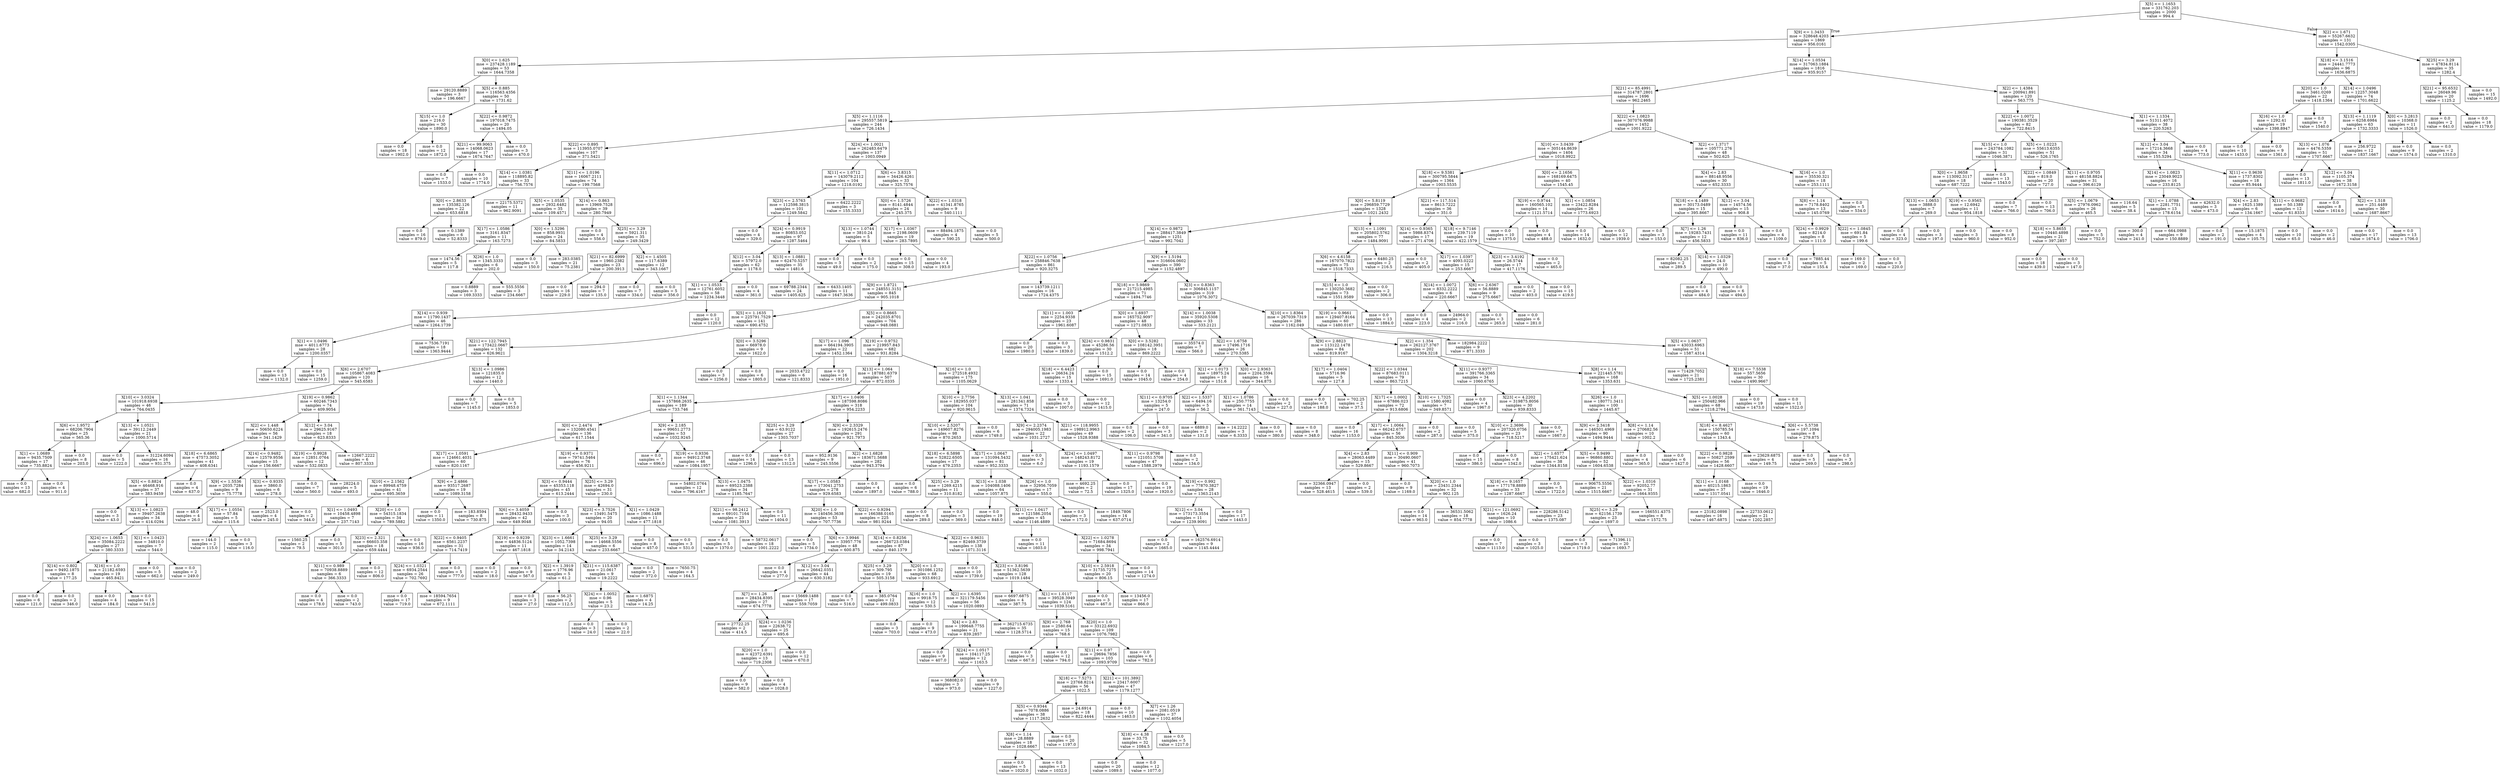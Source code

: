 digraph Tree {
node [shape=box] ;
0 [label="X[5] <= 1.1653\nmse = 331762.203\nsamples = 2000\nvalue = 994.4"] ;
1 [label="X[9] <= 1.3433\nmse = 328648.4203\nsamples = 1869\nvalue = 956.0161"] ;
0 -> 1 [labeldistance=2.5, labelangle=45, headlabel="True"] ;
2 [label="X[0] <= 1.625\nmse = 237428.1189\nsamples = 53\nvalue = 1644.7358"] ;
1 -> 2 ;
3 [label="mse = 29120.8889\nsamples = 3\nvalue = 196.6667"] ;
2 -> 3 ;
4 [label="X[5] <= 0.885\nmse = 116563.4356\nsamples = 50\nvalue = 1731.62"] ;
2 -> 4 ;
5 [label="X[15] <= 1.0\nmse = 216.0\nsamples = 30\nvalue = 1890.0"] ;
4 -> 5 ;
6 [label="mse = 0.0\nsamples = 18\nvalue = 1902.0"] ;
5 -> 6 ;
7 [label="mse = 0.0\nsamples = 12\nvalue = 1872.0"] ;
5 -> 7 ;
8 [label="X[22] <= 0.9872\nmse = 197018.7475\nsamples = 20\nvalue = 1494.05"] ;
4 -> 8 ;
9 [label="X[21] <= 99.9063\nmse = 14068.0623\nsamples = 17\nvalue = 1674.7647"] ;
8 -> 9 ;
10 [label="mse = 0.0\nsamples = 7\nvalue = 1533.0"] ;
9 -> 10 ;
11 [label="mse = 0.0\nsamples = 10\nvalue = 1774.0"] ;
9 -> 11 ;
12 [label="mse = 0.0\nsamples = 3\nvalue = 470.0"] ;
8 -> 12 ;
13 [label="X[14] <= 1.0534\nmse = 317063.1884\nsamples = 1816\nvalue = 935.9157"] ;
1 -> 13 ;
14 [label="X[21] <= 85.4991\nmse = 314787.2801\nsamples = 1696\nvalue = 962.2465"] ;
13 -> 14 ;
15 [label="X[5] <= 1.1116\nmse = 295557.5819\nsamples = 244\nvalue = 726.1434"] ;
14 -> 15 ;
16 [label="X[22] <= 0.895\nmse = 113955.0707\nsamples = 107\nvalue = 371.5421"] ;
15 -> 16 ;
17 [label="X[14] <= 1.0381\nmse = 118895.82\nsamples = 33\nvalue = 756.7576"] ;
16 -> 17 ;
18 [label="X[0] <= 2.8633\nmse = 135382.126\nsamples = 22\nvalue = 653.6818"] ;
17 -> 18 ;
19 [label="mse = 0.0\nsamples = 16\nvalue = 879.0"] ;
18 -> 19 ;
20 [label="mse = 0.1389\nsamples = 6\nvalue = 52.8333"] ;
18 -> 20 ;
21 [label="mse = 22175.5372\nsamples = 11\nvalue = 962.9091"] ;
17 -> 21 ;
22 [label="X[11] <= 1.0196\nmse = 16067.2111\nsamples = 74\nvalue = 199.7568"] ;
16 -> 22 ;
23 [label="X[5] <= 1.0535\nmse = 2932.6482\nsamples = 35\nvalue = 109.4571"] ;
22 -> 23 ;
24 [label="X[17] <= 1.0586\nmse = 3161.8347\nsamples = 11\nvalue = 163.7273"] ;
23 -> 24 ;
25 [label="mse = 1474.56\nsamples = 5\nvalue = 117.8"] ;
24 -> 25 ;
26 [label="X[26] <= 1.0\nmse = 1345.3333\nsamples = 6\nvalue = 202.0"] ;
24 -> 26 ;
27 [label="mse = 0.8889\nsamples = 3\nvalue = 169.3333"] ;
26 -> 27 ;
28 [label="mse = 555.5556\nsamples = 3\nvalue = 234.6667"] ;
26 -> 28 ;
29 [label="X[0] <= 1.5296\nmse = 858.9931\nsamples = 24\nvalue = 84.5833"] ;
23 -> 29 ;
30 [label="mse = 0.0\nsamples = 3\nvalue = 150.0"] ;
29 -> 30 ;
31 [label="mse = 283.0385\nsamples = 21\nvalue = 75.2381"] ;
29 -> 31 ;
32 [label="X[14] <= 0.863\nmse = 13969.7528\nsamples = 39\nvalue = 280.7949"] ;
22 -> 32 ;
33 [label="mse = 0.0\nsamples = 4\nvalue = 556.0"] ;
32 -> 33 ;
34 [label="X[25] <= 3.29\nmse = 5921.311\nsamples = 35\nvalue = 249.3429"] ;
32 -> 34 ;
35 [label="X[21] <= 82.6999\nmse = 1960.2382\nsamples = 23\nvalue = 200.3913"] ;
34 -> 35 ;
36 [label="mse = 0.0\nsamples = 16\nvalue = 229.0"] ;
35 -> 36 ;
37 [label="mse = 294.0\nsamples = 7\nvalue = 135.0"] ;
35 -> 37 ;
38 [label="X[2] <= 1.4505\nmse = 117.6389\nsamples = 12\nvalue = 343.1667"] ;
34 -> 38 ;
39 [label="mse = 0.0\nsamples = 7\nvalue = 334.0"] ;
38 -> 39 ;
40 [label="mse = 0.0\nsamples = 5\nvalue = 356.0"] ;
38 -> 40 ;
41 [label="X[24] <= 1.0021\nmse = 262483.6479\nsamples = 137\nvalue = 1003.0949"] ;
15 -> 41 ;
42 [label="X[11] <= 1.0712\nmse = 143079.2112\nsamples = 104\nvalue = 1218.0192"] ;
41 -> 42 ;
43 [label="X[23] <= 2.5763\nmse = 112598.3815\nsamples = 101\nvalue = 1249.5842"] ;
42 -> 43 ;
44 [label="mse = 0.0\nsamples = 4\nvalue = 329.0"] ;
43 -> 44 ;
45 [label="X[24] <= 0.9919\nmse = 80853.052\nsamples = 97\nvalue = 1287.5464"] ;
43 -> 45 ;
46 [label="X[12] <= 3.04\nmse = 57972.0\nsamples = 62\nvalue = 1178.0"] ;
45 -> 46 ;
47 [label="X[1] <= 1.0533\nmse = 12761.6052\nsamples = 58\nvalue = 1234.3448"] ;
46 -> 47 ;
48 [label="X[14] <= 0.939\nmse = 11790.1437\nsamples = 46\nvalue = 1264.1739"] ;
47 -> 48 ;
49 [label="X[1] <= 1.0496\nmse = 4011.6773\nsamples = 28\nvalue = 1200.0357"] ;
48 -> 49 ;
50 [label="mse = 0.0\nsamples = 13\nvalue = 1132.0"] ;
49 -> 50 ;
51 [label="mse = 0.0\nsamples = 15\nvalue = 1259.0"] ;
49 -> 51 ;
52 [label="mse = 7536.7191\nsamples = 18\nvalue = 1363.9444"] ;
48 -> 52 ;
53 [label="mse = 0.0\nsamples = 12\nvalue = 1120.0"] ;
47 -> 53 ;
54 [label="mse = 0.0\nsamples = 4\nvalue = 361.0"] ;
46 -> 54 ;
55 [label="X[13] <= 1.0881\nmse = 62470.5257\nsamples = 35\nvalue = 1481.6"] ;
45 -> 55 ;
56 [label="mse = 69788.2344\nsamples = 24\nvalue = 1405.625"] ;
55 -> 56 ;
57 [label="mse = 6433.1405\nsamples = 11\nvalue = 1647.3636"] ;
55 -> 57 ;
58 [label="mse = 6422.2222\nsamples = 3\nvalue = 155.3333"] ;
42 -> 58 ;
59 [label="X[6] <= 3.8315\nmse = 34426.4261\nsamples = 33\nvalue = 325.7576"] ;
41 -> 59 ;
60 [label="X[0] <= 1.5726\nmse = 8141.4844\nsamples = 24\nvalue = 245.375"] ;
59 -> 60 ;
61 [label="X[13] <= 1.0744\nmse = 3810.24\nsamples = 5\nvalue = 99.4"] ;
60 -> 61 ;
62 [label="mse = 0.0\nsamples = 3\nvalue = 49.0"] ;
61 -> 62 ;
63 [label="mse = 0.0\nsamples = 2\nvalue = 175.0"] ;
61 -> 63 ;
64 [label="X[17] <= 1.0367\nmse = 2198.0609\nsamples = 19\nvalue = 283.7895"] ;
60 -> 64 ;
65 [label="mse = 0.0\nsamples = 15\nvalue = 308.0"] ;
64 -> 65 ;
66 [label="mse = 0.0\nsamples = 4\nvalue = 193.0"] ;
64 -> 66 ;
67 [label="X[22] <= 1.0318\nmse = 41341.8765\nsamples = 9\nvalue = 540.1111"] ;
59 -> 67 ;
68 [label="mse = 88494.1875\nsamples = 4\nvalue = 590.25"] ;
67 -> 68 ;
69 [label="mse = 0.0\nsamples = 5\nvalue = 500.0"] ;
67 -> 69 ;
70 [label="X[22] <= 1.0823\nmse = 307076.9988\nsamples = 1452\nvalue = 1001.9222"] ;
14 -> 70 ;
71 [label="X[10] <= 3.0439\nmse = 305144.8639\nsamples = 1404\nvalue = 1018.9922"] ;
70 -> 71 ;
72 [label="X[18] <= 9.5381\nmse = 300795.5844\nsamples = 1364\nvalue = 1003.5535"] ;
71 -> 72 ;
73 [label="X[0] <= 5.8119\nmse = 296859.7729\nsamples = 1328\nvalue = 1021.2432"] ;
72 -> 73 ;
74 [label="X[14] <= 0.9872\nmse = 288417.3849\nsamples = 1251\nvalue = 992.7042"] ;
73 -> 74 ;
75 [label="X[22] <= 1.0756\nmse = 258846.7638\nsamples = 861\nvalue = 920.3275"] ;
74 -> 75 ;
76 [label="X[9] <= 1.8721\nmse = 248551.3151\nsamples = 845\nvalue = 905.1018"] ;
75 -> 76 ;
77 [label="X[5] <= 1.1635\nmse = 225791.7529\nsamples = 141\nvalue = 690.4752"] ;
76 -> 77 ;
78 [label="X[21] <= 122.7945\nmse = 173422.0667\nsamples = 132\nvalue = 626.9621"] ;
77 -> 78 ;
79 [label="X[6] <= 2.6707\nmse = 105867.4083\nsamples = 120\nvalue = 545.6583"] ;
78 -> 79 ;
80 [label="X[10] <= 3.0324\nmse = 101918.6938\nsamples = 46\nvalue = 764.0435"] ;
79 -> 80 ;
81 [label="X[6] <= 1.9572\nmse = 68206.7904\nsamples = 25\nvalue = 565.36"] ;
80 -> 81 ;
82 [label="X[1] <= 1.0689\nmse = 9435.7509\nsamples = 17\nvalue = 735.8824"] ;
81 -> 82 ;
83 [label="mse = 0.0\nsamples = 13\nvalue = 682.0"] ;
82 -> 83 ;
84 [label="mse = 0.0\nsamples = 4\nvalue = 911.0"] ;
82 -> 84 ;
85 [label="mse = 0.0\nsamples = 8\nvalue = 203.0"] ;
81 -> 85 ;
86 [label="X[13] <= 1.0521\nmse = 39112.2449\nsamples = 21\nvalue = 1000.5714"] ;
80 -> 86 ;
87 [label="mse = 0.0\nsamples = 5\nvalue = 1222.0"] ;
86 -> 87 ;
88 [label="mse = 31224.6094\nsamples = 16\nvalue = 931.375"] ;
86 -> 88 ;
89 [label="X[19] <= 0.9862\nmse = 60246.7343\nsamples = 74\nvalue = 409.9054"] ;
79 -> 89 ;
90 [label="X[2] <= 1.448\nmse = 50650.6224\nsamples = 56\nvalue = 341.1429"] ;
89 -> 90 ;
91 [label="X[18] <= 6.6865\nmse = 47573.3052\nsamples = 41\nvalue = 408.6341"] ;
90 -> 91 ;
92 [label="X[5] <= 0.8824\nmse = 46468.916\nsamples = 37\nvalue = 383.9459"] ;
91 -> 92 ;
93 [label="mse = 0.0\nsamples = 3\nvalue = 43.0"] ;
92 -> 93 ;
94 [label="X[13] <= 1.0823\nmse = 39407.2638\nsamples = 34\nvalue = 414.0294"] ;
92 -> 94 ;
95 [label="X[24] <= 1.0653\nmse = 35084.2222\nsamples = 27\nvalue = 380.3333"] ;
94 -> 95 ;
96 [label="X[14] <= 0.802\nmse = 9492.1875\nsamples = 8\nvalue = 177.25"] ;
95 -> 96 ;
97 [label="mse = 0.0\nsamples = 6\nvalue = 121.0"] ;
96 -> 97 ;
98 [label="mse = 0.0\nsamples = 2\nvalue = 346.0"] ;
96 -> 98 ;
99 [label="X[16] <= 1.0\nmse = 21182.6593\nsamples = 19\nvalue = 465.8421"] ;
95 -> 99 ;
100 [label="mse = 0.0\nsamples = 4\nvalue = 184.0"] ;
99 -> 100 ;
101 [label="mse = 0.0\nsamples = 15\nvalue = 541.0"] ;
99 -> 101 ;
102 [label="X[1] <= 1.0423\nmse = 34810.0\nsamples = 7\nvalue = 544.0"] ;
94 -> 102 ;
103 [label="mse = 0.0\nsamples = 5\nvalue = 662.0"] ;
102 -> 103 ;
104 [label="mse = 0.0\nsamples = 2\nvalue = 249.0"] ;
102 -> 104 ;
105 [label="mse = 0.0\nsamples = 4\nvalue = 637.0"] ;
91 -> 105 ;
106 [label="X[14] <= 0.9482\nmse = 12579.9556\nsamples = 15\nvalue = 156.6667"] ;
90 -> 106 ;
107 [label="X[9] <= 1.5536\nmse = 2035.7284\nsamples = 9\nvalue = 75.7778"] ;
106 -> 107 ;
108 [label="mse = 48.0\nsamples = 4\nvalue = 26.0"] ;
107 -> 108 ;
109 [label="X[17] <= 1.0554\nmse = 57.84\nsamples = 5\nvalue = 115.6"] ;
107 -> 109 ;
110 [label="mse = 144.0\nsamples = 2\nvalue = 115.0"] ;
109 -> 110 ;
111 [label="mse = 0.0\nsamples = 3\nvalue = 116.0"] ;
109 -> 111 ;
112 [label="X[3] <= 0.9335\nmse = 3860.0\nsamples = 6\nvalue = 278.0"] ;
106 -> 112 ;
113 [label="mse = 2523.0\nsamples = 4\nvalue = 245.0"] ;
112 -> 113 ;
114 [label="mse = 0.0\nsamples = 2\nvalue = 344.0"] ;
112 -> 114 ;
115 [label="X[12] <= 3.04\nmse = 29625.9167\nsamples = 18\nvalue = 623.8333"] ;
89 -> 115 ;
116 [label="X[19] <= 0.9928\nmse = 12851.0764\nsamples = 12\nvalue = 532.0833"] ;
115 -> 116 ;
117 [label="mse = 0.0\nsamples = 7\nvalue = 560.0"] ;
116 -> 117 ;
118 [label="mse = 28224.0\nsamples = 5\nvalue = 493.0"] ;
116 -> 118 ;
119 [label="mse = 12667.2222\nsamples = 6\nvalue = 807.3333"] ;
115 -> 119 ;
120 [label="X[13] <= 1.0986\nmse = 121835.0\nsamples = 12\nvalue = 1440.0"] ;
78 -> 120 ;
121 [label="mse = 0.0\nsamples = 7\nvalue = 1145.0"] ;
120 -> 121 ;
122 [label="mse = 0.0\nsamples = 5\nvalue = 1853.0"] ;
120 -> 122 ;
123 [label="X[0] <= 3.5296\nmse = 66978.0\nsamples = 9\nvalue = 1622.0"] ;
77 -> 123 ;
124 [label="mse = 0.0\nsamples = 3\nvalue = 1256.0"] ;
123 -> 124 ;
125 [label="mse = 0.0\nsamples = 6\nvalue = 1805.0"] ;
123 -> 125 ;
126 [label="X[5] <= 0.8665\nmse = 242035.8701\nsamples = 704\nvalue = 948.0881"] ;
76 -> 126 ;
127 [label="X[17] <= 1.096\nmse = 664194.3905\nsamples = 22\nvalue = 1452.1364"] ;
126 -> 127 ;
128 [label="mse = 2033.4722\nsamples = 6\nvalue = 121.8333"] ;
127 -> 128 ;
129 [label="mse = 0.0\nsamples = 16\nvalue = 1951.0"] ;
127 -> 129 ;
130 [label="X[19] <= 0.9752\nmse = 219957.843\nsamples = 682\nvalue = 931.8284"] ;
126 -> 130 ;
131 [label="X[13] <= 1.064\nmse = 187881.6379\nsamples = 507\nvalue = 872.0335"] ;
130 -> 131 ;
132 [label="X[1] <= 1.1344\nmse = 157868.2635\nsamples = 189\nvalue = 733.746"] ;
131 -> 132 ;
133 [label="X[0] <= 2.4474\nmse = 132080.4541\nsamples = 136\nvalue = 617.1544"] ;
132 -> 133 ;
134 [label="X[17] <= 1.0591\nmse = 124661.4031\nsamples = 60\nvalue = 820.1167"] ;
133 -> 134 ;
135 [label="X[10] <= 2.1562\nmse = 89948.4759\nsamples = 41\nvalue = 695.3659"] ;
134 -> 135 ;
136 [label="X[1] <= 1.0493\nmse = 10458.4898\nsamples = 7\nvalue = 237.7143"] ;
135 -> 136 ;
137 [label="mse = 1560.25\nsamples = 2\nvalue = 79.5"] ;
136 -> 137 ;
138 [label="mse = 0.0\nsamples = 5\nvalue = 301.0"] ;
136 -> 138 ;
139 [label="X[20] <= 1.0\nmse = 54315.1834\nsamples = 34\nvalue = 789.5882"] ;
135 -> 139 ;
140 [label="X[23] <= 2.321\nmse = 66603.358\nsamples = 18\nvalue = 659.4444"] ;
139 -> 140 ;
141 [label="X[11] <= 0.989\nmse = 70938.8889\nsamples = 6\nvalue = 366.3333"] ;
140 -> 141 ;
142 [label="mse = 0.0\nsamples = 4\nvalue = 178.0"] ;
141 -> 142 ;
143 [label="mse = 0.0\nsamples = 2\nvalue = 743.0"] ;
141 -> 143 ;
144 [label="mse = 0.0\nsamples = 12\nvalue = 806.0"] ;
140 -> 144 ;
145 [label="mse = 0.0\nsamples = 16\nvalue = 936.0"] ;
139 -> 145 ;
146 [label="X[9] <= 2.4866\nmse = 93517.2687\nsamples = 19\nvalue = 1089.3158"] ;
134 -> 146 ;
147 [label="mse = 0.0\nsamples = 11\nvalue = 1350.0"] ;
146 -> 147 ;
148 [label="mse = 183.8594\nsamples = 8\nvalue = 730.875"] ;
146 -> 148 ;
149 [label="X[19] <= 0.9371\nmse = 79741.5464\nsamples = 76\nvalue = 456.9211"] ;
133 -> 149 ;
150 [label="X[3] <= 0.9444\nmse = 45353.118\nsamples = 45\nvalue = 613.2444"] ;
149 -> 150 ;
151 [label="X[6] <= 3.4059\nmse = 28432.9433\nsamples = 42\nvalue = 649.9048"] ;
150 -> 151 ;
152 [label="X[22] <= 0.9405\nmse = 6561.2237\nsamples = 31\nvalue = 714.7419"] ;
151 -> 152 ;
153 [label="X[24] <= 1.0321\nmse = 6934.2544\nsamples = 26\nvalue = 702.7692"] ;
152 -> 153 ;
154 [label="mse = 0.0\nsamples = 17\nvalue = 719.0"] ;
153 -> 154 ;
155 [label="mse = 18594.7654\nsamples = 9\nvalue = 672.1111"] ;
153 -> 155 ;
156 [label="mse = 0.0\nsamples = 5\nvalue = 777.0"] ;
152 -> 156 ;
157 [label="X[19] <= 0.9239\nmse = 44836.5124\nsamples = 11\nvalue = 467.1818"] ;
151 -> 157 ;
158 [label="mse = 0.0\nsamples = 2\nvalue = 18.0"] ;
157 -> 158 ;
159 [label="mse = 0.0\nsamples = 9\nvalue = 567.0"] ;
157 -> 159 ;
160 [label="mse = 0.0\nsamples = 3\nvalue = 100.0"] ;
150 -> 160 ;
161 [label="X[25] <= 3.29\nmse = 42694.0\nsamples = 31\nvalue = 230.0"] ;
149 -> 161 ;
162 [label="X[23] <= 3.7526\nmse = 13491.5475\nsamples = 20\nvalue = 94.05"] ;
161 -> 162 ;
163 [label="X[23] <= 1.6661\nmse = 1052.7398\nsamples = 14\nvalue = 34.2143"] ;
162 -> 163 ;
164 [label="X[2] <= 1.3919\nmse = 1776.96\nsamples = 5\nvalue = 61.2"] ;
163 -> 164 ;
165 [label="mse = 0.0\nsamples = 3\nvalue = 27.0"] ;
164 -> 165 ;
166 [label="mse = 56.25\nsamples = 2\nvalue = 112.5"] ;
164 -> 166 ;
167 [label="X[21] <= 115.6387\nmse = 21.0617\nsamples = 9\nvalue = 19.2222"] ;
163 -> 167 ;
168 [label="X[24] <= 1.0052\nmse = 0.96\nsamples = 5\nvalue = 23.2"] ;
167 -> 168 ;
169 [label="mse = 0.0\nsamples = 3\nvalue = 24.0"] ;
168 -> 169 ;
170 [label="mse = 0.0\nsamples = 2\nvalue = 22.0"] ;
168 -> 170 ;
171 [label="mse = 1.6875\nsamples = 4\nvalue = 14.25"] ;
167 -> 171 ;
172 [label="X[25] <= 3.29\nmse = 14668.5556\nsamples = 6\nvalue = 233.6667"] ;
162 -> 172 ;
173 [label="mse = 0.0\nsamples = 2\nvalue = 372.0"] ;
172 -> 173 ;
174 [label="mse = 7650.75\nsamples = 4\nvalue = 164.5"] ;
172 -> 174 ;
175 [label="X[1] <= 1.0429\nmse = 1086.1488\nsamples = 11\nvalue = 477.1818"] ;
161 -> 175 ;
176 [label="mse = 0.0\nsamples = 8\nvalue = 457.0"] ;
175 -> 176 ;
177 [label="mse = 0.0\nsamples = 3\nvalue = 531.0"] ;
175 -> 177 ;
178 [label="X[9] <= 2.185\nmse = 99651.2773\nsamples = 53\nvalue = 1032.9245"] ;
132 -> 178 ;
179 [label="mse = 0.0\nsamples = 7\nvalue = 696.0"] ;
178 -> 179 ;
180 [label="X[19] <= 0.9336\nmse = 94912.3748\nsamples = 46\nvalue = 1084.1957"] ;
178 -> 180 ;
181 [label="mse = 54802.0764\nsamples = 12\nvalue = 796.4167"] ;
180 -> 181 ;
182 [label="X[13] <= 1.0475\nmse = 69523.2388\nsamples = 34\nvalue = 1185.7647"] ;
180 -> 182 ;
183 [label="X[21] <= 98.2412\nmse = 69101.7164\nsamples = 23\nvalue = 1081.3913"] ;
182 -> 183 ;
184 [label="mse = 0.0\nsamples = 5\nvalue = 1370.0"] ;
183 -> 184 ;
185 [label="mse = 58732.0617\nsamples = 18\nvalue = 1001.2222"] ;
183 -> 185 ;
186 [label="mse = 0.0\nsamples = 11\nvalue = 1404.0"] ;
182 -> 186 ;
187 [label="X[17] <= 1.0406\nmse = 187598.8086\nsamples = 318\nvalue = 954.2233"] ;
131 -> 187 ;
188 [label="X[25] <= 3.29\nmse = 63.9122\nsamples = 27\nvalue = 1303.7037"] ;
187 -> 188 ;
189 [label="mse = 0.0\nsamples = 14\nvalue = 1296.0"] ;
188 -> 189 ;
190 [label="mse = 0.0\nsamples = 13\nvalue = 1312.0"] ;
188 -> 190 ;
191 [label="X[9] <= 2.3329\nmse = 192615.2476\nsamples = 291\nvalue = 921.7973"] ;
187 -> 191 ;
192 [label="mse = 952.9136\nsamples = 9\nvalue = 245.5556"] ;
191 -> 192 ;
193 [label="X[2] <= 1.6828\nmse = 183671.5688\nsamples = 282\nvalue = 943.3794"] ;
191 -> 193 ;
194 [label="X[17] <= 1.0583\nmse = 173041.2753\nsamples = 278\nvalue = 929.6583"] ;
193 -> 194 ;
195 [label="X[20] <= 1.0\nmse = 140456.3638\nsamples = 53\nvalue = 707.7736"] ;
194 -> 195 ;
196 [label="mse = 0.0\nsamples = 5\nvalue = 1734.0"] ;
195 -> 196 ;
197 [label="X[6] <= 3.9946\nmse = 33957.776\nsamples = 48\nvalue = 600.875"] ;
195 -> 197 ;
198 [label="mse = 0.0\nsamples = 4\nvalue = 277.0"] ;
197 -> 198 ;
199 [label="X[12] <= 3.04\nmse = 26642.0351\nsamples = 44\nvalue = 630.3182"] ;
197 -> 199 ;
200 [label="X[7] <= 1.26\nmse = 28434.8395\nsamples = 27\nvalue = 674.7778"] ;
199 -> 200 ;
201 [label="mse = 27722.25\nsamples = 2\nvalue = 414.5"] ;
200 -> 201 ;
202 [label="X[24] <= 1.0236\nmse = 22638.72\nsamples = 25\nvalue = 695.6"] ;
200 -> 202 ;
203 [label="X[20] <= 1.0\nmse = 42372.6391\nsamples = 13\nvalue = 719.2308"] ;
202 -> 203 ;
204 [label="mse = 0.0\nsamples = 9\nvalue = 582.0"] ;
203 -> 204 ;
205 [label="mse = 0.0\nsamples = 4\nvalue = 1028.0"] ;
203 -> 205 ;
206 [label="mse = 0.0\nsamples = 12\nvalue = 670.0"] ;
202 -> 206 ;
207 [label="mse = 15669.1488\nsamples = 17\nvalue = 559.7059"] ;
199 -> 207 ;
208 [label="X[22] <= 0.9294\nmse = 166388.0165\nsamples = 225\nvalue = 981.9244"] ;
194 -> 208 ;
209 [label="X[14] <= 0.8256\nmse = 266723.0384\nsamples = 87\nvalue = 840.1379"] ;
208 -> 209 ;
210 [label="X[25] <= 3.29\nmse = 309.795\nsamples = 19\nvalue = 505.3158"] ;
209 -> 210 ;
211 [label="mse = 0.0\nsamples = 7\nvalue = 516.0"] ;
210 -> 211 ;
212 [label="mse = 385.0764\nsamples = 12\nvalue = 499.0833"] ;
210 -> 212 ;
213 [label="X[20] <= 1.0\nmse = 301086.1252\nsamples = 68\nvalue = 933.6912"] ;
209 -> 213 ;
214 [label="X[16] <= 1.0\nmse = 9918.75\nsamples = 12\nvalue = 530.5"] ;
213 -> 214 ;
215 [label="mse = 0.0\nsamples = 3\nvalue = 703.0"] ;
214 -> 215 ;
216 [label="mse = 0.0\nsamples = 9\nvalue = 473.0"] ;
214 -> 216 ;
217 [label="X[2] <= 1.6395\nmse = 321179.5456\nsamples = 56\nvalue = 1020.0893"] ;
213 -> 217 ;
218 [label="X[4] <= 2.83\nmse = 199648.7755\nsamples = 21\nvalue = 839.2857"] ;
217 -> 218 ;
219 [label="mse = 0.0\nsamples = 9\nvalue = 407.0"] ;
218 -> 219 ;
220 [label="X[24] <= 1.0517\nmse = 104117.25\nsamples = 12\nvalue = 1163.5"] ;
218 -> 220 ;
221 [label="mse = 368082.0\nsamples = 3\nvalue = 973.0"] ;
220 -> 221 ;
222 [label="mse = 0.0\nsamples = 9\nvalue = 1227.0"] ;
220 -> 222 ;
223 [label="mse = 362715.6735\nsamples = 35\nvalue = 1128.5714"] ;
217 -> 223 ;
224 [label="X[22] <= 0.9631\nmse = 82469.3739\nsamples = 138\nvalue = 1071.3116"] ;
208 -> 224 ;
225 [label="mse = 0.0\nsamples = 10\nvalue = 1739.0"] ;
224 -> 225 ;
226 [label="X[23] <= 3.8196\nmse = 51362.5639\nsamples = 128\nvalue = 1019.1484"] ;
224 -> 226 ;
227 [label="mse = 6697.6875\nsamples = 4\nvalue = 387.75"] ;
226 -> 227 ;
228 [label="X[1] <= 1.0117\nmse = 39528.3949\nsamples = 124\nvalue = 1039.5161"] ;
226 -> 228 ;
229 [label="X[9] <= 2.768\nmse = 2580.64\nsamples = 15\nvalue = 768.6"] ;
228 -> 229 ;
230 [label="mse = 0.0\nsamples = 3\nvalue = 667.0"] ;
229 -> 230 ;
231 [label="mse = 0.0\nsamples = 12\nvalue = 794.0"] ;
229 -> 231 ;
232 [label="X[20] <= 1.0\nmse = 33122.6932\nsamples = 109\nvalue = 1076.7982"] ;
228 -> 232 ;
233 [label="X[11] <= 0.97\nmse = 29694.7856\nsamples = 103\nvalue = 1093.9709"] ;
232 -> 233 ;
234 [label="X[18] <= 7.5273\nmse = 23768.8214\nsamples = 56\nvalue = 1022.5"] ;
233 -> 234 ;
235 [label="X[5] <= 0.9344\nmse = 7078.0886\nsamples = 38\nvalue = 1117.2632"] ;
234 -> 235 ;
236 [label="X[8] <= 1.14\nmse = 28.8889\nsamples = 18\nvalue = 1028.6667"] ;
235 -> 236 ;
237 [label="mse = 0.0\nsamples = 5\nvalue = 1020.0"] ;
236 -> 237 ;
238 [label="mse = 0.0\nsamples = 13\nvalue = 1032.0"] ;
236 -> 238 ;
239 [label="mse = 0.0\nsamples = 20\nvalue = 1197.0"] ;
235 -> 239 ;
240 [label="mse = 24.6914\nsamples = 18\nvalue = 822.4444"] ;
234 -> 240 ;
241 [label="X[21] <= 101.3892\nmse = 23417.6007\nsamples = 47\nvalue = 1179.1277"] ;
233 -> 241 ;
242 [label="mse = 0.0\nsamples = 10\nvalue = 1463.0"] ;
241 -> 242 ;
243 [label="X[7] <= 1.26\nmse = 2081.0519\nsamples = 37\nvalue = 1102.4054"] ;
241 -> 243 ;
244 [label="X[18] <= 4.38\nmse = 33.75\nsamples = 32\nvalue = 1084.5"] ;
243 -> 244 ;
245 [label="mse = 0.0\nsamples = 20\nvalue = 1089.0"] ;
244 -> 245 ;
246 [label="mse = 0.0\nsamples = 12\nvalue = 1077.0"] ;
244 -> 246 ;
247 [label="mse = 0.0\nsamples = 5\nvalue = 1217.0"] ;
243 -> 247 ;
248 [label="mse = 0.0\nsamples = 6\nvalue = 782.0"] ;
232 -> 248 ;
249 [label="mse = 0.0\nsamples = 4\nvalue = 1897.0"] ;
193 -> 249 ;
250 [label="X[16] <= 1.0\nmse = 272518.4932\nsamples = 175\nvalue = 1105.0629"] ;
130 -> 250 ;
251 [label="X[10] <= 2.7756\nmse = 182955.037\nsamples = 104\nvalue = 920.9615"] ;
250 -> 251 ;
252 [label="X[10] <= 2.5207\nmse = 149607.8276\nsamples = 98\nvalue = 870.2653"] ;
251 -> 252 ;
253 [label="X[18] <= 6.5898\nmse = 52822.6505\nsamples = 17\nvalue = 479.2353"] ;
252 -> 253 ;
254 [label="mse = 0.0\nsamples = 6\nvalue = 788.0"] ;
253 -> 254 ;
255 [label="X[25] <= 3.29\nmse = 1269.4215\nsamples = 11\nvalue = 310.8182"] ;
253 -> 255 ;
256 [label="mse = 0.0\nsamples = 8\nvalue = 289.0"] ;
255 -> 256 ;
257 [label="mse = 0.0\nsamples = 3\nvalue = 369.0"] ;
255 -> 257 ;
258 [label="X[17] <= 1.0647\nmse = 131094.5432\nsamples = 81\nvalue = 952.3333"] ;
252 -> 258 ;
259 [label="X[13] <= 1.038\nmse = 104088.1406\nsamples = 64\nvalue = 1057.875"] ;
258 -> 259 ;
260 [label="mse = 0.0\nsamples = 19\nvalue = 848.0"] ;
259 -> 260 ;
261 [label="X[11] <= 1.0417\nmse = 121586.2054\nsamples = 45\nvalue = 1146.4889"] ;
259 -> 261 ;
262 [label="mse = 0.0\nsamples = 11\nvalue = 1603.0"] ;
261 -> 262 ;
263 [label="X[22] <= 1.0278\nmse = 71684.8694\nsamples = 34\nvalue = 998.7941"] ;
261 -> 263 ;
264 [label="X[10] <= 2.5918\nmse = 31735.7275\nsamples = 20\nvalue = 806.15"] ;
263 -> 264 ;
265 [label="mse = 0.0\nsamples = 3\nvalue = 467.0"] ;
264 -> 265 ;
266 [label="mse = 13456.0\nsamples = 17\nvalue = 866.0"] ;
264 -> 266 ;
267 [label="mse = 0.0\nsamples = 14\nvalue = 1274.0"] ;
263 -> 267 ;
268 [label="X[26] <= 1.0\nmse = 32956.7059\nsamples = 17\nvalue = 555.0"] ;
258 -> 268 ;
269 [label="mse = 0.0\nsamples = 3\nvalue = 172.0"] ;
268 -> 269 ;
270 [label="mse = 1849.7806\nsamples = 14\nvalue = 637.0714"] ;
268 -> 270 ;
271 [label="mse = 0.0\nsamples = 6\nvalue = 1749.0"] ;
251 -> 271 ;
272 [label="X[13] <= 1.041\nmse = 281341.858\nsamples = 71\nvalue = 1374.7324"] ;
250 -> 272 ;
273 [label="X[9] <= 2.2374\nmse = 294005.1983\nsamples = 22\nvalue = 1031.2727"] ;
272 -> 273 ;
274 [label="mse = 0.0\nsamples = 3\nvalue = 6.0"] ;
273 -> 274 ;
275 [label="X[24] <= 1.0497\nmse = 148243.8172\nsamples = 19\nvalue = 1193.1579"] ;
273 -> 275 ;
276 [label="mse = 4692.25\nsamples = 2\nvalue = 72.5"] ;
275 -> 276 ;
277 [label="mse = 0.0\nsamples = 17\nvalue = 1325.0"] ;
275 -> 277 ;
278 [label="X[21] <= 118.9955\nmse = 198912.9963\nsamples = 49\nvalue = 1528.9388"] ;
272 -> 278 ;
279 [label="X[11] <= 0.9798\nmse = 121051.5708\nsamples = 47\nvalue = 1588.2979"] ;
278 -> 279 ;
280 [label="mse = 0.0\nsamples = 19\nvalue = 1920.0"] ;
279 -> 280 ;
281 [label="X[19] <= 0.992\nmse = 77870.3827\nsamples = 28\nvalue = 1363.2143"] ;
279 -> 281 ;
282 [label="X[12] <= 3.04\nmse = 173173.3554\nsamples = 11\nvalue = 1239.9091"] ;
281 -> 282 ;
283 [label="mse = 0.0\nsamples = 2\nvalue = 1665.0"] ;
282 -> 283 ;
284 [label="mse = 162576.6914\nsamples = 9\nvalue = 1145.4444"] ;
282 -> 284 ;
285 [label="mse = 0.0\nsamples = 17\nvalue = 1443.0"] ;
281 -> 285 ;
286 [label="mse = 0.0\nsamples = 2\nvalue = 134.0"] ;
278 -> 286 ;
287 [label="mse = 143739.1211\nsamples = 16\nvalue = 1724.4375"] ;
75 -> 287 ;
288 [label="X[9] <= 1.5194\nmse = 316604.0602\nsamples = 390\nvalue = 1152.4897"] ;
74 -> 288 ;
289 [label="X[18] <= 5.9869\nmse = 217215.4985\nsamples = 71\nvalue = 1494.7746"] ;
288 -> 289 ;
290 [label="X[11] <= 1.003\nmse = 2254.9338\nsamples = 23\nvalue = 1961.6087"] ;
289 -> 290 ;
291 [label="mse = 0.0\nsamples = 20\nvalue = 1980.0"] ;
290 -> 291 ;
292 [label="mse = 0.0\nsamples = 3\nvalue = 1839.0"] ;
290 -> 292 ;
293 [label="X[0] <= 1.6937\nmse = 165752.9097\nsamples = 48\nvalue = 1271.0833"] ;
289 -> 293 ;
294 [label="X[24] <= 0.9831\nmse = 45286.56\nsamples = 30\nvalue = 1512.2"] ;
293 -> 294 ;
295 [label="X[18] <= 6.4423\nmse = 26634.24\nsamples = 15\nvalue = 1333.4"] ;
294 -> 295 ;
296 [label="mse = 0.0\nsamples = 3\nvalue = 1007.0"] ;
295 -> 296 ;
297 [label="mse = 0.0\nsamples = 12\nvalue = 1415.0"] ;
295 -> 297 ;
298 [label="mse = 0.0\nsamples = 15\nvalue = 1691.0"] ;
294 -> 298 ;
299 [label="X[0] <= 3.5282\nmse = 108142.3951\nsamples = 18\nvalue = 869.2222"] ;
293 -> 299 ;
300 [label="mse = 0.0\nsamples = 14\nvalue = 1045.0"] ;
299 -> 300 ;
301 [label="mse = 0.0\nsamples = 4\nvalue = 254.0"] ;
299 -> 301 ;
302 [label="X[3] <= 0.8363\nmse = 306845.1157\nsamples = 319\nvalue = 1076.3072"] ;
288 -> 302 ;
303 [label="X[14] <= 1.0038\nmse = 35920.5308\nsamples = 33\nvalue = 333.2121"] ;
302 -> 303 ;
304 [label="mse = 35574.0\nsamples = 7\nvalue = 566.0"] ;
303 -> 304 ;
305 [label="X[2] <= 1.6758\nmse = 17496.1716\nsamples = 26\nvalue = 270.5385"] ;
303 -> 305 ;
306 [label="X[1] <= 1.0173\nmse = 18975.24\nsamples = 10\nvalue = 151.6"] ;
305 -> 306 ;
307 [label="X[11] <= 0.9705\nmse = 13254.0\nsamples = 5\nvalue = 247.0"] ;
306 -> 307 ;
308 [label="mse = 0.0\nsamples = 2\nvalue = 106.0"] ;
307 -> 308 ;
309 [label="mse = 0.0\nsamples = 3\nvalue = 341.0"] ;
307 -> 309 ;
310 [label="X[2] <= 1.5337\nmse = 6494.16\nsamples = 5\nvalue = 56.2"] ;
306 -> 310 ;
311 [label="mse = 6889.0\nsamples = 2\nvalue = 131.0"] ;
310 -> 311 ;
312 [label="mse = 14.2222\nsamples = 3\nvalue = 6.3333"] ;
310 -> 312 ;
313 [label="X[0] <= 2.9363\nmse = 2204.3594\nsamples = 16\nvalue = 344.875"] ;
305 -> 313 ;
314 [label="X[1] <= 1.0786\nmse = 250.7755\nsamples = 14\nvalue = 361.7143"] ;
313 -> 314 ;
315 [label="mse = 0.0\nsamples = 6\nvalue = 380.0"] ;
314 -> 315 ;
316 [label="mse = 0.0\nsamples = 8\nvalue = 348.0"] ;
314 -> 316 ;
317 [label="mse = 0.0\nsamples = 2\nvalue = 227.0"] ;
313 -> 317 ;
318 [label="X[10] <= 1.8364\nmse = 267039.7319\nsamples = 286\nvalue = 1162.049"] ;
302 -> 318 ;
319 [label="X[9] <= 2.8823\nmse = 113122.1478\nsamples = 84\nvalue = 819.9167"] ;
318 -> 319 ;
320 [label="X[17] <= 1.0404\nmse = 5716.96\nsamples = 5\nvalue = 127.8"] ;
319 -> 320 ;
321 [label="mse = 0.0\nsamples = 3\nvalue = 188.0"] ;
320 -> 321 ;
322 [label="mse = 702.25\nsamples = 2\nvalue = 37.5"] ;
320 -> 322 ;
323 [label="X[22] <= 1.0344\nmse = 87683.0111\nsamples = 79\nvalue = 863.7215"] ;
319 -> 323 ;
324 [label="X[17] <= 1.0002\nmse = 67886.023\nsamples = 72\nvalue = 913.6806"] ;
323 -> 324 ;
325 [label="mse = 0.0\nsamples = 16\nvalue = 1153.0"] ;
324 -> 325 ;
326 [label="X[17] <= 1.0064\nmse = 66242.6757\nsamples = 56\nvalue = 845.3036"] ;
324 -> 326 ;
327 [label="X[4] <= 2.83\nmse = 28063.4489\nsamples = 15\nvalue = 529.8667"] ;
326 -> 327 ;
328 [label="mse = 32366.0947\nsamples = 13\nvalue = 528.4615"] ;
327 -> 328 ;
329 [label="mse = 0.0\nsamples = 2\nvalue = 539.0"] ;
327 -> 329 ;
330 [label="X[11] <= 0.909\nmse = 30490.0607\nsamples = 41\nvalue = 960.7073"] ;
326 -> 330 ;
331 [label="mse = 0.0\nsamples = 9\nvalue = 1169.0"] ;
330 -> 331 ;
332 [label="X[20] <= 1.0\nmse = 23431.2344\nsamples = 32\nvalue = 902.125"] ;
330 -> 332 ;
333 [label="mse = 0.0\nsamples = 14\nvalue = 963.0"] ;
332 -> 333 ;
334 [label="mse = 36531.5062\nsamples = 18\nvalue = 854.7778"] ;
332 -> 334 ;
335 [label="X[10] <= 1.7325\nmse = 1580.4082\nsamples = 7\nvalue = 349.8571"] ;
323 -> 335 ;
336 [label="mse = 0.0\nsamples = 2\nvalue = 287.0"] ;
335 -> 336 ;
337 [label="mse = 0.0\nsamples = 5\nvalue = 375.0"] ;
335 -> 337 ;
338 [label="X[2] <= 1.354\nmse = 262127.3767\nsamples = 202\nvalue = 1304.3218"] ;
318 -> 338 ;
339 [label="X[11] <= 0.9377\nmse = 391766.3365\nsamples = 34\nvalue = 1060.6765"] ;
338 -> 339 ;
340 [label="mse = 0.0\nsamples = 4\nvalue = 1967.0"] ;
339 -> 340 ;
341 [label="X[23] <= 4.2202\nmse = 319875.8056\nsamples = 30\nvalue = 939.8333"] ;
339 -> 341 ;
342 [label="X[10] <= 2.3696\nmse = 207320.0756\nsamples = 23\nvalue = 718.5217"] ;
341 -> 342 ;
343 [label="mse = 0.0\nsamples = 15\nvalue = 386.0"] ;
342 -> 343 ;
344 [label="mse = 0.0\nsamples = 8\nvalue = 1342.0"] ;
342 -> 344 ;
345 [label="mse = 0.0\nsamples = 7\nvalue = 1667.0"] ;
341 -> 345 ;
346 [label="X[8] <= 1.14\nmse = 221445.5781\nsamples = 168\nvalue = 1353.631"] ;
338 -> 346 ;
347 [label="X[26] <= 1.0\nmse = 180771.3411\nsamples = 100\nvalue = 1445.67"] ;
346 -> 347 ;
348 [label="X[9] <= 2.3418\nmse = 146501.4969\nsamples = 90\nvalue = 1494.9444"] ;
347 -> 348 ;
349 [label="X[2] <= 1.6577\nmse = 175421.624\nsamples = 38\nvalue = 1344.8158"] ;
348 -> 349 ;
350 [label="X[18] <= 9.1657\nmse = 177178.8889\nsamples = 33\nvalue = 1287.6667"] ;
349 -> 350 ;
351 [label="X[21] <= 121.0692\nmse = 1626.24\nsamples = 10\nvalue = 1086.6"] ;
350 -> 351 ;
352 [label="mse = 0.0\nsamples = 7\nvalue = 1113.0"] ;
351 -> 352 ;
353 [label="mse = 0.0\nsamples = 3\nvalue = 1025.0"] ;
351 -> 353 ;
354 [label="mse = 228286.5142\nsamples = 23\nvalue = 1375.087"] ;
350 -> 354 ;
355 [label="mse = 0.0\nsamples = 5\nvalue = 1722.0"] ;
349 -> 355 ;
356 [label="X[5] <= 0.9499\nmse = 96860.8802\nsamples = 52\nvalue = 1604.6538"] ;
348 -> 356 ;
357 [label="mse = 90675.5556\nsamples = 21\nvalue = 1515.6667"] ;
356 -> 357 ;
358 [label="X[22] <= 1.0316\nmse = 92052.77\nsamples = 31\nvalue = 1664.9355"] ;
356 -> 358 ;
359 [label="X[25] <= 3.29\nmse = 62156.1739\nsamples = 23\nvalue = 1697.0"] ;
358 -> 359 ;
360 [label="mse = 0.0\nsamples = 3\nvalue = 1719.0"] ;
359 -> 360 ;
361 [label="mse = 71396.11\nsamples = 20\nvalue = 1693.7"] ;
359 -> 361 ;
362 [label="mse = 166551.4375\nsamples = 8\nvalue = 1572.75"] ;
358 -> 362 ;
363 [label="X[8] <= 1.14\nmse = 270682.56\nsamples = 10\nvalue = 1002.2"] ;
347 -> 363 ;
364 [label="mse = 0.0\nsamples = 4\nvalue = 365.0"] ;
363 -> 364 ;
365 [label="mse = 0.0\nsamples = 6\nvalue = 1427.0"] ;
363 -> 365 ;
366 [label="X[5] <= 1.0028\nmse = 250482.966\nsamples = 68\nvalue = 1218.2794"] ;
346 -> 366 ;
367 [label="X[18] <= 8.4627\nmse = 150785.54\nsamples = 60\nvalue = 1343.4"] ;
366 -> 367 ;
368 [label="X[22] <= 0.9828\nmse = 50827.2599\nsamples = 56\nvalue = 1428.6607"] ;
367 -> 368 ;
369 [label="X[11] <= 1.0168\nmse = 40215.1863\nsamples = 37\nvalue = 1317.0541"] ;
368 -> 369 ;
370 [label="mse = 23182.0898\nsamples = 16\nvalue = 1467.6875"] ;
369 -> 370 ;
371 [label="mse = 22733.0612\nsamples = 21\nvalue = 1202.2857"] ;
369 -> 371 ;
372 [label="mse = 0.0\nsamples = 19\nvalue = 1646.0"] ;
368 -> 372 ;
373 [label="mse = 23629.6875\nsamples = 4\nvalue = 149.75"] ;
367 -> 373 ;
374 [label="X[6] <= 5.5738\nmse = 197.1094\nsamples = 8\nvalue = 279.875"] ;
366 -> 374 ;
375 [label="mse = 0.0\nsamples = 5\nvalue = 269.0"] ;
374 -> 375 ;
376 [label="mse = 0.0\nsamples = 3\nvalue = 298.0"] ;
374 -> 376 ;
377 [label="X[13] <= 1.1091\nmse = 205802.5762\nsamples = 77\nvalue = 1484.9091"] ;
73 -> 377 ;
378 [label="X[6] <= 4.6158\nmse = 167070.7822\nsamples = 75\nvalue = 1518.7333"] ;
377 -> 378 ;
379 [label="X[15] <= 1.0\nmse = 130250.3682\nsamples = 73\nvalue = 1551.9589"] ;
378 -> 379 ;
380 [label="X[19] <= 0.9661\nmse = 129407.8164\nsamples = 60\nvalue = 1480.0167"] ;
379 -> 380 ;
381 [label="mse = 182984.2222\nsamples = 9\nvalue = 871.3333"] ;
380 -> 381 ;
382 [label="X[5] <= 1.0637\nmse = 43033.6963\nsamples = 51\nvalue = 1587.4314"] ;
380 -> 382 ;
383 [label="mse = 71429.7052\nsamples = 21\nvalue = 1725.2381"] ;
382 -> 383 ;
384 [label="X[18] <= 7.5538\nmse = 557.5656\nsamples = 30\nvalue = 1490.9667"] ;
382 -> 384 ;
385 [label="mse = 0.0\nsamples = 19\nvalue = 1473.0"] ;
384 -> 385 ;
386 [label="mse = 0.0\nsamples = 11\nvalue = 1522.0"] ;
384 -> 386 ;
387 [label="mse = 0.0\nsamples = 13\nvalue = 1884.0"] ;
379 -> 387 ;
388 [label="mse = 0.0\nsamples = 2\nvalue = 306.0"] ;
378 -> 388 ;
389 [label="mse = 6480.25\nsamples = 2\nvalue = 216.5"] ;
377 -> 389 ;
390 [label="X[21] <= 117.514\nmse = 8613.7222\nsamples = 36\nvalue = 351.0"] ;
72 -> 390 ;
391 [label="X[14] <= 0.9365\nmse = 5988.8374\nsamples = 17\nvalue = 271.4706"] ;
390 -> 391 ;
392 [label="mse = 0.0\nsamples = 2\nvalue = 405.0"] ;
391 -> 392 ;
393 [label="X[17] <= 1.0397\nmse = 4093.0222\nsamples = 15\nvalue = 253.6667"] ;
391 -> 393 ;
394 [label="X[14] <= 1.0072\nmse = 8332.2222\nsamples = 6\nvalue = 220.6667"] ;
393 -> 394 ;
395 [label="mse = 0.0\nsamples = 4\nvalue = 223.0"] ;
394 -> 395 ;
396 [label="mse = 24964.0\nsamples = 2\nvalue = 216.0"] ;
394 -> 396 ;
397 [label="X[6] <= 2.6367\nmse = 56.8889\nsamples = 9\nvalue = 275.6667"] ;
393 -> 397 ;
398 [label="mse = 0.0\nsamples = 3\nvalue = 265.0"] ;
397 -> 398 ;
399 [label="mse = 0.0\nsamples = 6\nvalue = 281.0"] ;
397 -> 399 ;
400 [label="X[18] <= 9.7146\nmse = 239.7119\nsamples = 19\nvalue = 422.1579"] ;
390 -> 400 ;
401 [label="X[23] <= 3.4192\nmse = 26.5744\nsamples = 17\nvalue = 417.1176"] ;
400 -> 401 ;
402 [label="mse = 0.0\nsamples = 2\nvalue = 403.0"] ;
401 -> 402 ;
403 [label="mse = 0.0\nsamples = 15\nvalue = 419.0"] ;
401 -> 403 ;
404 [label="mse = 0.0\nsamples = 2\nvalue = 465.0"] ;
400 -> 404 ;
405 [label="X[0] <= 2.1656\nmse = 168169.6475\nsamples = 40\nvalue = 1545.45"] ;
71 -> 405 ;
406 [label="X[19] <= 0.9744\nmse = 160565.102\nsamples = 14\nvalue = 1121.5714"] ;
405 -> 406 ;
407 [label="mse = 0.0\nsamples = 10\nvalue = 1375.0"] ;
406 -> 407 ;
408 [label="mse = 0.0\nsamples = 4\nvalue = 488.0"] ;
406 -> 408 ;
409 [label="X[1] <= 1.0854\nmse = 23422.8284\nsamples = 26\nvalue = 1773.6923"] ;
405 -> 409 ;
410 [label="mse = 0.0\nsamples = 14\nvalue = 1632.0"] ;
409 -> 410 ;
411 [label="mse = 0.0\nsamples = 12\nvalue = 1939.0"] ;
409 -> 411 ;
412 [label="X[2] <= 1.3717\nmse = 105771.276\nsamples = 48\nvalue = 502.625"] ;
70 -> 412 ;
413 [label="X[4] <= 2.83\nmse = 88148.9556\nsamples = 30\nvalue = 652.3333"] ;
412 -> 413 ;
414 [label="X[18] <= 4.1489\nmse = 30173.0489\nsamples = 15\nvalue = 395.8667"] ;
413 -> 414 ;
415 [label="mse = 0.0\nsamples = 3\nvalue = 153.0"] ;
414 -> 415 ;
416 [label="X[7] <= 1.26\nmse = 19283.7431\nsamples = 12\nvalue = 456.5833"] ;
414 -> 416 ;
417 [label="mse = 82082.25\nsamples = 2\nvalue = 289.5"] ;
416 -> 417 ;
418 [label="X[14] <= 1.0329\nmse = 24.0\nsamples = 10\nvalue = 490.0"] ;
416 -> 418 ;
419 [label="mse = 0.0\nsamples = 4\nvalue = 484.0"] ;
418 -> 419 ;
420 [label="mse = 0.0\nsamples = 6\nvalue = 494.0"] ;
418 -> 420 ;
421 [label="X[12] <= 3.04\nmse = 14574.56\nsamples = 15\nvalue = 908.8"] ;
413 -> 421 ;
422 [label="mse = 0.0\nsamples = 11\nvalue = 836.0"] ;
421 -> 422 ;
423 [label="mse = 0.0\nsamples = 4\nvalue = 1109.0"] ;
421 -> 423 ;
424 [label="X[16] <= 1.0\nmse = 35530.321\nsamples = 18\nvalue = 253.1111"] ;
412 -> 424 ;
425 [label="X[8] <= 1.14\nmse = 7178.8402\nsamples = 13\nvalue = 145.0769"] ;
424 -> 425 ;
426 [label="X[24] <= 0.9929\nmse = 8214.0\nsamples = 8\nvalue = 111.0"] ;
425 -> 426 ;
427 [label="mse = 0.0\nsamples = 3\nvalue = 37.0"] ;
426 -> 427 ;
428 [label="mse = 7885.44\nsamples = 5\nvalue = 155.4"] ;
426 -> 428 ;
429 [label="X[22] <= 1.0845\nmse = 691.84\nsamples = 5\nvalue = 199.6"] ;
425 -> 429 ;
430 [label="mse = 169.0\nsamples = 2\nvalue = 169.0"] ;
429 -> 430 ;
431 [label="mse = 0.0\nsamples = 3\nvalue = 220.0"] ;
429 -> 431 ;
432 [label="mse = 0.0\nsamples = 5\nvalue = 534.0"] ;
424 -> 432 ;
433 [label="X[2] <= 1.4384\nmse = 200941.891\nsamples = 120\nvalue = 563.775"] ;
13 -> 433 ;
434 [label="X[22] <= 1.0072\nmse = 190381.3529\nsamples = 82\nvalue = 722.8415"] ;
433 -> 434 ;
435 [label="X[15] <= 1.0\nmse = 243784.1082\nsamples = 31\nvalue = 1046.3871"] ;
434 -> 435 ;
436 [label="X[0] <= 1.9658\nmse = 113092.3117\nsamples = 18\nvalue = 687.7222"] ;
435 -> 436 ;
437 [label="X[13] <= 1.0653\nmse = 3888.0\nsamples = 7\nvalue = 269.0"] ;
436 -> 437 ;
438 [label="mse = 0.0\nsamples = 4\nvalue = 323.0"] ;
437 -> 438 ;
439 [label="mse = 0.0\nsamples = 3\nvalue = 197.0"] ;
437 -> 439 ;
440 [label="X[19] <= 0.9565\nmse = 12.6942\nsamples = 11\nvalue = 954.1818"] ;
436 -> 440 ;
441 [label="mse = 0.0\nsamples = 3\nvalue = 960.0"] ;
440 -> 441 ;
442 [label="mse = 0.0\nsamples = 8\nvalue = 952.0"] ;
440 -> 442 ;
443 [label="mse = 0.0\nsamples = 13\nvalue = 1543.0"] ;
435 -> 443 ;
444 [label="X[5] <= 1.0223\nmse = 55613.6355\nsamples = 51\nvalue = 526.1765"] ;
434 -> 444 ;
445 [label="X[22] <= 1.0849\nmse = 819.0\nsamples = 20\nvalue = 727.0"] ;
444 -> 445 ;
446 [label="mse = 0.0\nsamples = 7\nvalue = 766.0"] ;
445 -> 446 ;
447 [label="mse = 0.0\nsamples = 13\nvalue = 706.0"] ;
445 -> 447 ;
448 [label="X[11] <= 0.9705\nmse = 48158.8824\nsamples = 31\nvalue = 396.6129"] ;
444 -> 448 ;
449 [label="X[5] <= 1.0679\nmse = 27976.0962\nsamples = 26\nvalue = 465.5"] ;
448 -> 449 ;
450 [label="X[18] <= 5.8655\nmse = 10440.4898\nsamples = 21\nvalue = 397.2857"] ;
449 -> 450 ;
451 [label="mse = 0.0\nsamples = 18\nvalue = 439.0"] ;
450 -> 451 ;
452 [label="mse = 0.0\nsamples = 3\nvalue = 147.0"] ;
450 -> 452 ;
453 [label="mse = 0.0\nsamples = 5\nvalue = 752.0"] ;
449 -> 453 ;
454 [label="mse = 116.64\nsamples = 5\nvalue = 38.4"] ;
448 -> 454 ;
455 [label="X[1] <= 1.1334\nmse = 51311.4072\nsamples = 38\nvalue = 220.5263"] ;
433 -> 455 ;
456 [label="X[12] <= 3.04\nmse = 17214.3668\nsamples = 34\nvalue = 155.5294"] ;
455 -> 456 ;
457 [label="X[14] <= 1.0823\nmse = 23049.9023\nsamples = 16\nvalue = 233.8125"] ;
456 -> 457 ;
458 [label="X[1] <= 1.0788\nmse = 2281.7751\nsamples = 13\nvalue = 178.6154"] ;
457 -> 458 ;
459 [label="mse = 300.0\nsamples = 4\nvalue = 241.0"] ;
458 -> 459 ;
460 [label="mse = 664.0988\nsamples = 9\nvalue = 150.8889"] ;
458 -> 460 ;
461 [label="mse = 42632.0\nsamples = 3\nvalue = 473.0"] ;
457 -> 461 ;
462 [label="X[11] <= 0.9639\nmse = 1737.8302\nsamples = 18\nvalue = 85.9444"] ;
456 -> 462 ;
463 [label="X[4] <= 2.83\nmse = 1625.1389\nsamples = 6\nvalue = 134.1667"] ;
462 -> 463 ;
464 [label="mse = 0.0\nsamples = 2\nvalue = 191.0"] ;
463 -> 464 ;
465 [label="mse = 15.1875\nsamples = 4\nvalue = 105.75"] ;
463 -> 465 ;
466 [label="X[11] <= 0.9682\nmse = 50.1389\nsamples = 12\nvalue = 61.8333"] ;
462 -> 466 ;
467 [label="mse = 0.0\nsamples = 10\nvalue = 65.0"] ;
466 -> 467 ;
468 [label="mse = 0.0\nsamples = 2\nvalue = 46.0"] ;
466 -> 468 ;
469 [label="mse = 0.0\nsamples = 4\nvalue = 773.0"] ;
455 -> 469 ;
470 [label="X[2] <= 1.671\nmse = 55267.6632\nsamples = 131\nvalue = 1542.0305"] ;
0 -> 470 [labeldistance=2.5, labelangle=-45, headlabel="False"] ;
471 [label="X[18] <= 3.1516\nmse = 24441.7773\nsamples = 96\nvalue = 1636.6875"] ;
470 -> 471 ;
472 [label="X[20] <= 1.0\nmse = 3461.0269\nsamples = 22\nvalue = 1418.1364"] ;
471 -> 472 ;
473 [label="X[16] <= 1.0\nmse = 1292.41\nsamples = 19\nvalue = 1398.8947"] ;
472 -> 473 ;
474 [label="mse = 0.0\nsamples = 10\nvalue = 1433.0"] ;
473 -> 474 ;
475 [label="mse = 0.0\nsamples = 9\nvalue = 1361.0"] ;
473 -> 475 ;
476 [label="mse = 0.0\nsamples = 3\nvalue = 1540.0"] ;
472 -> 476 ;
477 [label="X[14] <= 1.0496\nmse = 12257.3048\nsamples = 74\nvalue = 1701.6622"] ;
471 -> 477 ;
478 [label="X[13] <= 1.1119\nmse = 6258.6984\nsamples = 63\nvalue = 1732.3333"] ;
477 -> 478 ;
479 [label="X[13] <= 1.076\nmse = 4476.5359\nsamples = 51\nvalue = 1707.6667"] ;
478 -> 479 ;
480 [label="mse = 0.0\nsamples = 13\nvalue = 1811.0"] ;
479 -> 480 ;
481 [label="X[12] <= 3.04\nmse = 1105.374\nsamples = 38\nvalue = 1672.3158"] ;
479 -> 481 ;
482 [label="mse = 0.0\nsamples = 8\nvalue = 1614.0"] ;
481 -> 482 ;
483 [label="X[2] <= 1.518\nmse = 251.4489\nsamples = 30\nvalue = 1687.8667"] ;
481 -> 483 ;
484 [label="mse = 0.0\nsamples = 17\nvalue = 1674.0"] ;
483 -> 484 ;
485 [label="mse = 0.0\nsamples = 13\nvalue = 1706.0"] ;
483 -> 485 ;
486 [label="mse = 256.9722\nsamples = 12\nvalue = 1837.1667"] ;
478 -> 486 ;
487 [label="X[0] <= 3.2813\nmse = 10368.0\nsamples = 11\nvalue = 1526.0"] ;
477 -> 487 ;
488 [label="mse = 0.0\nsamples = 9\nvalue = 1574.0"] ;
487 -> 488 ;
489 [label="mse = 0.0\nsamples = 2\nvalue = 1310.0"] ;
487 -> 489 ;
490 [label="X[25] <= 3.29\nmse = 47834.8114\nsamples = 35\nvalue = 1282.4"] ;
470 -> 490 ;
491 [label="X[21] <= 95.6532\nmse = 26049.96\nsamples = 20\nvalue = 1125.2"] ;
490 -> 491 ;
492 [label="mse = 0.0\nsamples = 2\nvalue = 641.0"] ;
491 -> 492 ;
493 [label="mse = 0.0\nsamples = 18\nvalue = 1179.0"] ;
491 -> 493 ;
494 [label="mse = 0.0\nsamples = 15\nvalue = 1492.0"] ;
490 -> 494 ;
}